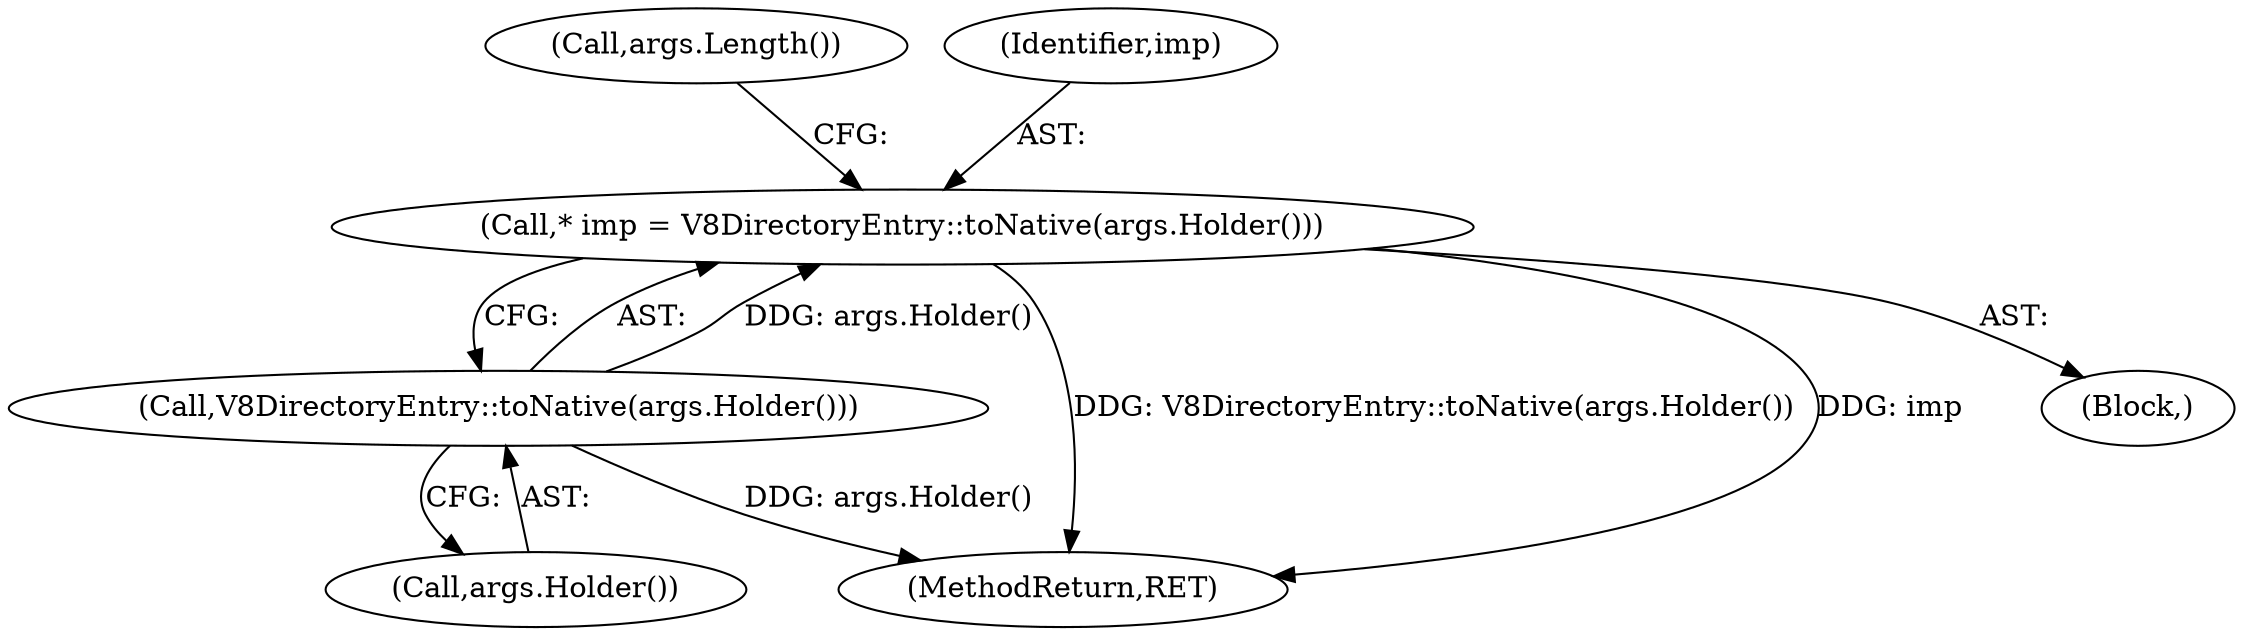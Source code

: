digraph "0_Chrome_e9372a1bfd3588a80fcf49aa07321f0971dd6091_51@pointer" {
"1000106" [label="(Call,* imp = V8DirectoryEntry::toNative(args.Holder()))"];
"1000108" [label="(Call,V8DirectoryEntry::toNative(args.Holder()))"];
"1000109" [label="(Call,args.Holder())"];
"1000112" [label="(Call,args.Length())"];
"1000239" [label="(MethodReturn,RET)"];
"1000107" [label="(Identifier,imp)"];
"1000106" [label="(Call,* imp = V8DirectoryEntry::toNative(args.Holder()))"];
"1000102" [label="(Block,)"];
"1000108" [label="(Call,V8DirectoryEntry::toNative(args.Holder()))"];
"1000106" -> "1000102"  [label="AST: "];
"1000106" -> "1000108"  [label="CFG: "];
"1000107" -> "1000106"  [label="AST: "];
"1000108" -> "1000106"  [label="AST: "];
"1000112" -> "1000106"  [label="CFG: "];
"1000106" -> "1000239"  [label="DDG: V8DirectoryEntry::toNative(args.Holder())"];
"1000106" -> "1000239"  [label="DDG: imp"];
"1000108" -> "1000106"  [label="DDG: args.Holder()"];
"1000108" -> "1000109"  [label="CFG: "];
"1000109" -> "1000108"  [label="AST: "];
"1000108" -> "1000239"  [label="DDG: args.Holder()"];
}
